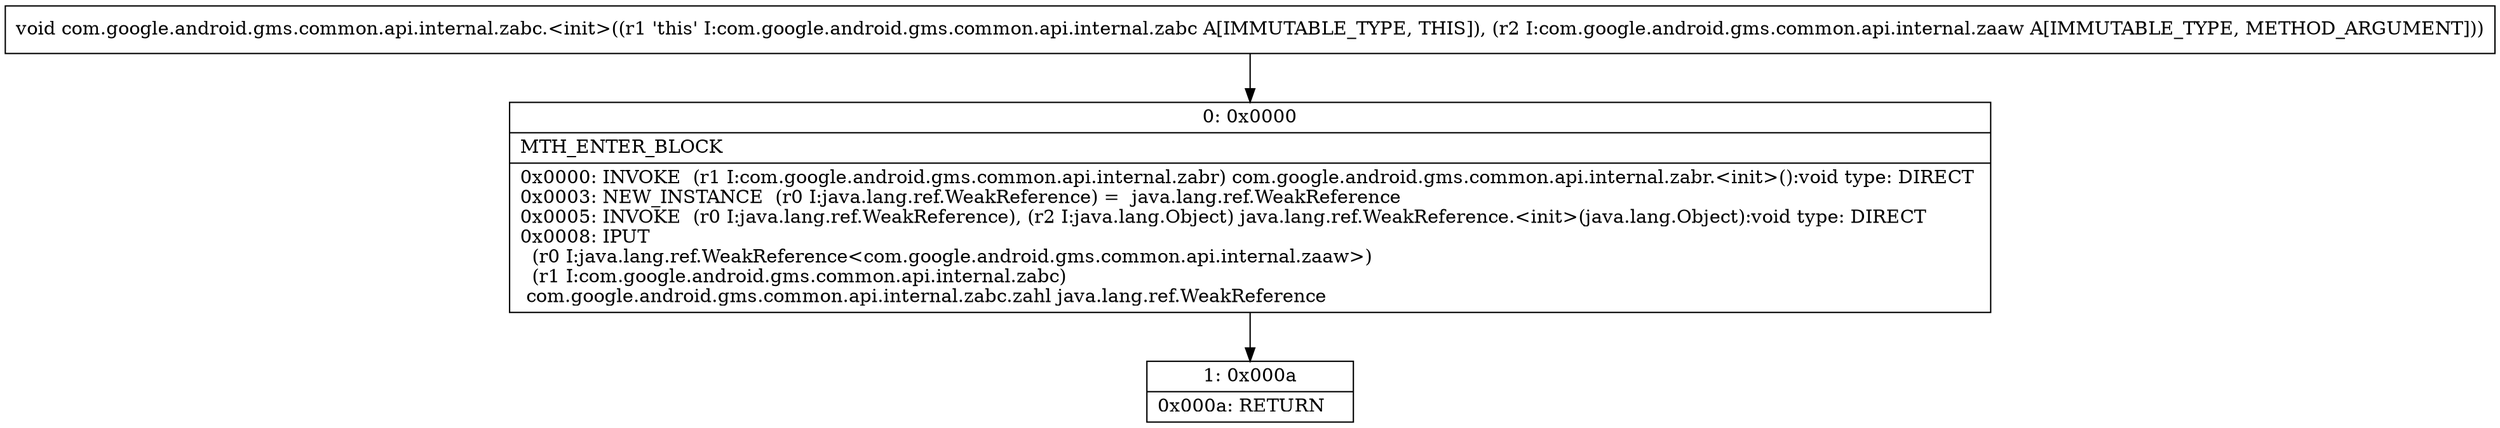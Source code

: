 digraph "CFG forcom.google.android.gms.common.api.internal.zabc.\<init\>(Lcom\/google\/android\/gms\/common\/api\/internal\/zaaw;)V" {
Node_0 [shape=record,label="{0\:\ 0x0000|MTH_ENTER_BLOCK\l|0x0000: INVOKE  (r1 I:com.google.android.gms.common.api.internal.zabr) com.google.android.gms.common.api.internal.zabr.\<init\>():void type: DIRECT \l0x0003: NEW_INSTANCE  (r0 I:java.lang.ref.WeakReference) =  java.lang.ref.WeakReference \l0x0005: INVOKE  (r0 I:java.lang.ref.WeakReference), (r2 I:java.lang.Object) java.lang.ref.WeakReference.\<init\>(java.lang.Object):void type: DIRECT \l0x0008: IPUT  \l  (r0 I:java.lang.ref.WeakReference\<com.google.android.gms.common.api.internal.zaaw\>)\l  (r1 I:com.google.android.gms.common.api.internal.zabc)\l com.google.android.gms.common.api.internal.zabc.zahl java.lang.ref.WeakReference \l}"];
Node_1 [shape=record,label="{1\:\ 0x000a|0x000a: RETURN   \l}"];
MethodNode[shape=record,label="{void com.google.android.gms.common.api.internal.zabc.\<init\>((r1 'this' I:com.google.android.gms.common.api.internal.zabc A[IMMUTABLE_TYPE, THIS]), (r2 I:com.google.android.gms.common.api.internal.zaaw A[IMMUTABLE_TYPE, METHOD_ARGUMENT])) }"];
MethodNode -> Node_0;
Node_0 -> Node_1;
}

